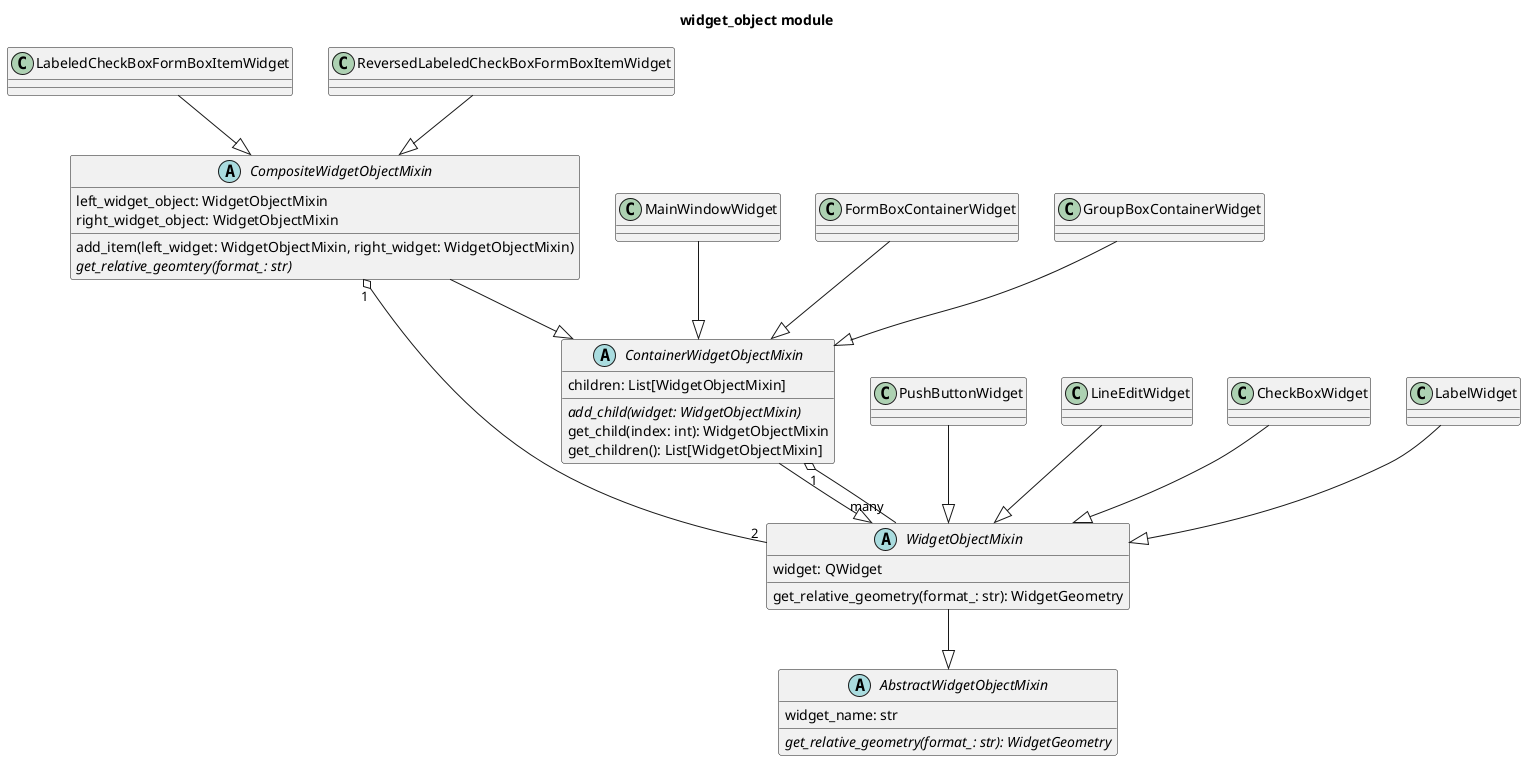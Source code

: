 @startuml
title widget_object module
abstract AbstractWidgetObjectMixin {
    widget_name: str
    {abstract} get_relative_geometry(format_: str): WidgetGeometry
}

abstract WidgetObjectMixin {
    widget: QWidget
    get_relative_geometry(format_: str): WidgetGeometry

}

abstract ContainerWidgetObjectMixin {
    children: List[WidgetObjectMixin]
    {abstract} add_child(widget: WidgetObjectMixin)
    get_child(index: int): WidgetObjectMixin
    get_children(): List[WidgetObjectMixin]
}

abstract CompositeWidgetObjectMixin {
    left_widget_object: WidgetObjectMixin
    right_widget_object: WidgetObjectMixin
    add_item(left_widget: WidgetObjectMixin, right_widget: WidgetObjectMixin)
    {abstract} get_relative_geomtery(format_: str)
}

WidgetObjectMixin --|> AbstractWidgetObjectMixin
ContainerWidgetObjectMixin --|> WidgetObjectMixin
CompositeWidgetObjectMixin --|> ContainerWidgetObjectMixin
CompositeWidgetObjectMixin "1" o-- "2" WidgetObjectMixin
ContainerWidgetObjectMixin "1" o-- "many" WidgetObjectMixin


MainWindowWidget --|> ContainerWidgetObjectMixin
FormBoxContainerWidget --|> ContainerWidgetObjectMixin
GroupBoxContainerWidget --|> ContainerWidgetObjectMixin
PushButtonWidget --|> WidgetObjectMixin
LineEditWidget --|> WidgetObjectMixin
CheckBoxWidget --|> WidgetObjectMixin
LabelWidget --|> WidgetObjectMixin
LabeledCheckBoxFormBoxItemWidget --|> CompositeWidgetObjectMixin
ReversedLabeledCheckBoxFormBoxItemWidget --|> CompositeWidgetObjectMixin
@enduml